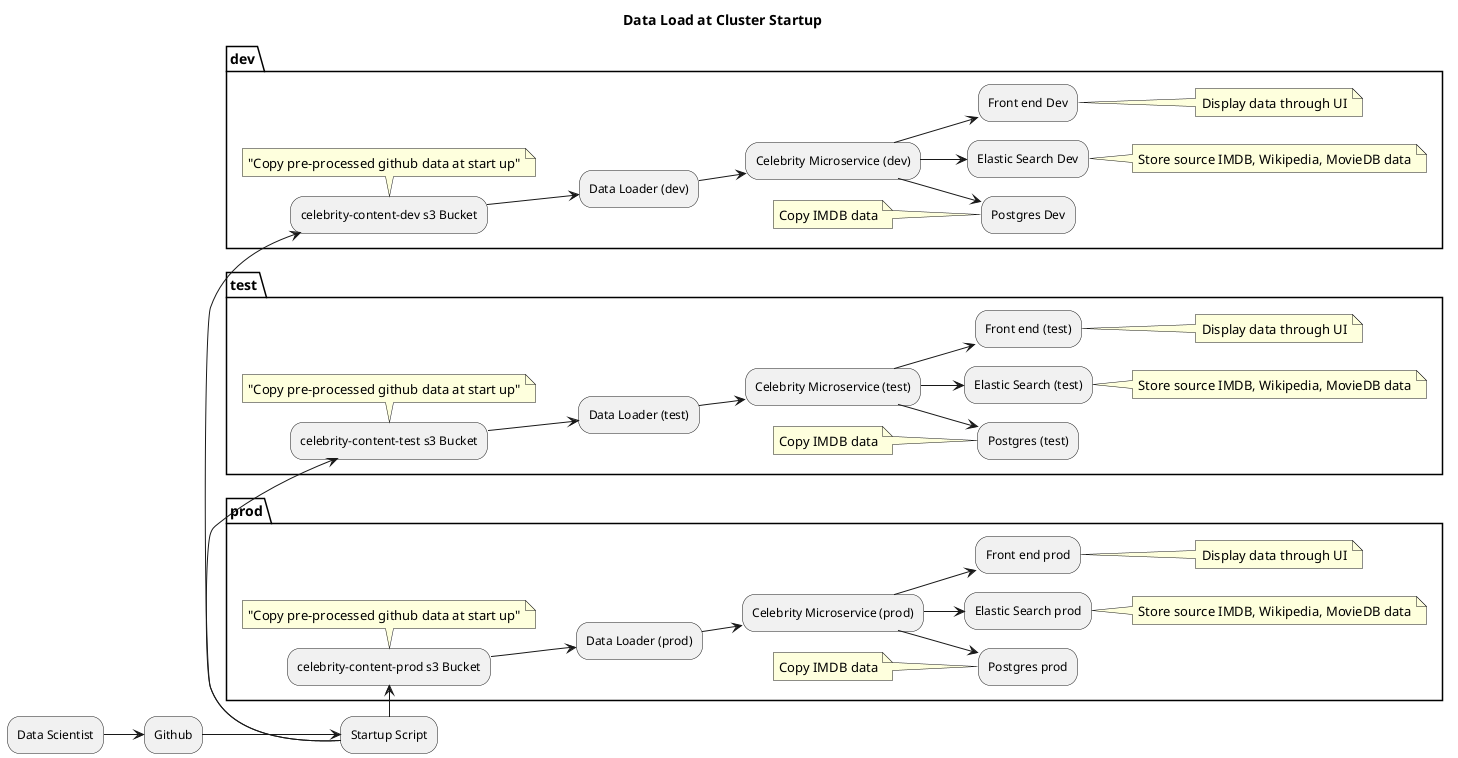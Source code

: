 @startuml
Title Data Load at Cluster Startup

left to right direction

"Data Scientist" --> Github

Github --> "Startup Script" 

Partition prod {
    "Startup Script" -> "celebrity-content-prod s3 Bucket"
    note bottom: "Copy pre-processed github data at start up"
    "celebrity-content-prod s3 Bucket" --> "Data Loader (prod)"
    "Data Loader (prod)" --> "Celebrity Microservice (prod)"
    "Celebrity Microservice (prod)" --> "Elastic Search prod"  
     note right: Store source IMDB, Wikipedia, MovieDB data
    "Celebrity Microservice (prod)" --> "Postgres prod"
    note left: Copy IMDB data
    "Celebrity Microservice (prod)" --> "Front end prod" 
    note right: Display data through UI
}


Partition test {
    "Startup Script" -> "celebrity-content-test s3 Bucket"
    note bottom: "Copy pre-processed github data at start up"
    "celebrity-content-test s3 Bucket" --> "Data Loader (test)"
    "Data Loader (test)" --> "Celebrity Microservice (test)"
    "Celebrity Microservice (test)" --> "Elastic Search (test)"  
     note right: Store source IMDB, Wikipedia, MovieDB data
    "Celebrity Microservice (test)" --> "Postgres (test)"
    note left: Copy IMDB data
    "Celebrity Microservice (test)" --> "Front end (test)" 
    note right: Display data through UI
}


Partition dev {
    "Startup Script" -> "celebrity-content-dev s3 Bucket"
    note bottom: "Copy pre-processed github data at start up"
    "celebrity-content-dev s3 Bucket" --> "Data Loader (dev)"
    "Data Loader (dev)" --> "Celebrity Microservice (dev)"
    "Celebrity Microservice (dev)" --> "Elastic Search Dev"  
     note right: Store source IMDB, Wikipedia, MovieDB data
    "Celebrity Microservice (dev)" --> "Postgres Dev"
    note left: Copy IMDB data
    "Celebrity Microservice (dev)" --> "Front end Dev" 
    note right: Display data through UI
}




@enduml